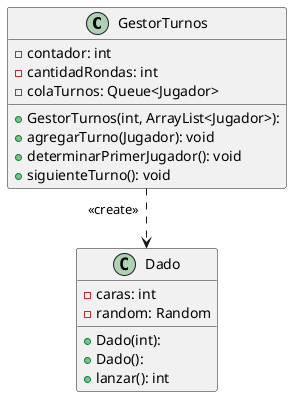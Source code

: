 @startuml
skinparam linetype ortho

class GestorTurnos {
  + GestorTurnos(int, ArrayList<Jugador>):
  - contador: int
  - cantidadRondas: int
  - colaTurnos: Queue<Jugador>
  + agregarTurno(Jugador): void
  + determinarPrimerJugador(): void
  + siguienteTurno(): void
}

class Dado {
  + Dado(int):
  + Dado():
  - caras: int
  - random: Random
  + lanzar(): int
}
GestorTurnos .-> Dado: "«create»  "
@enduml
